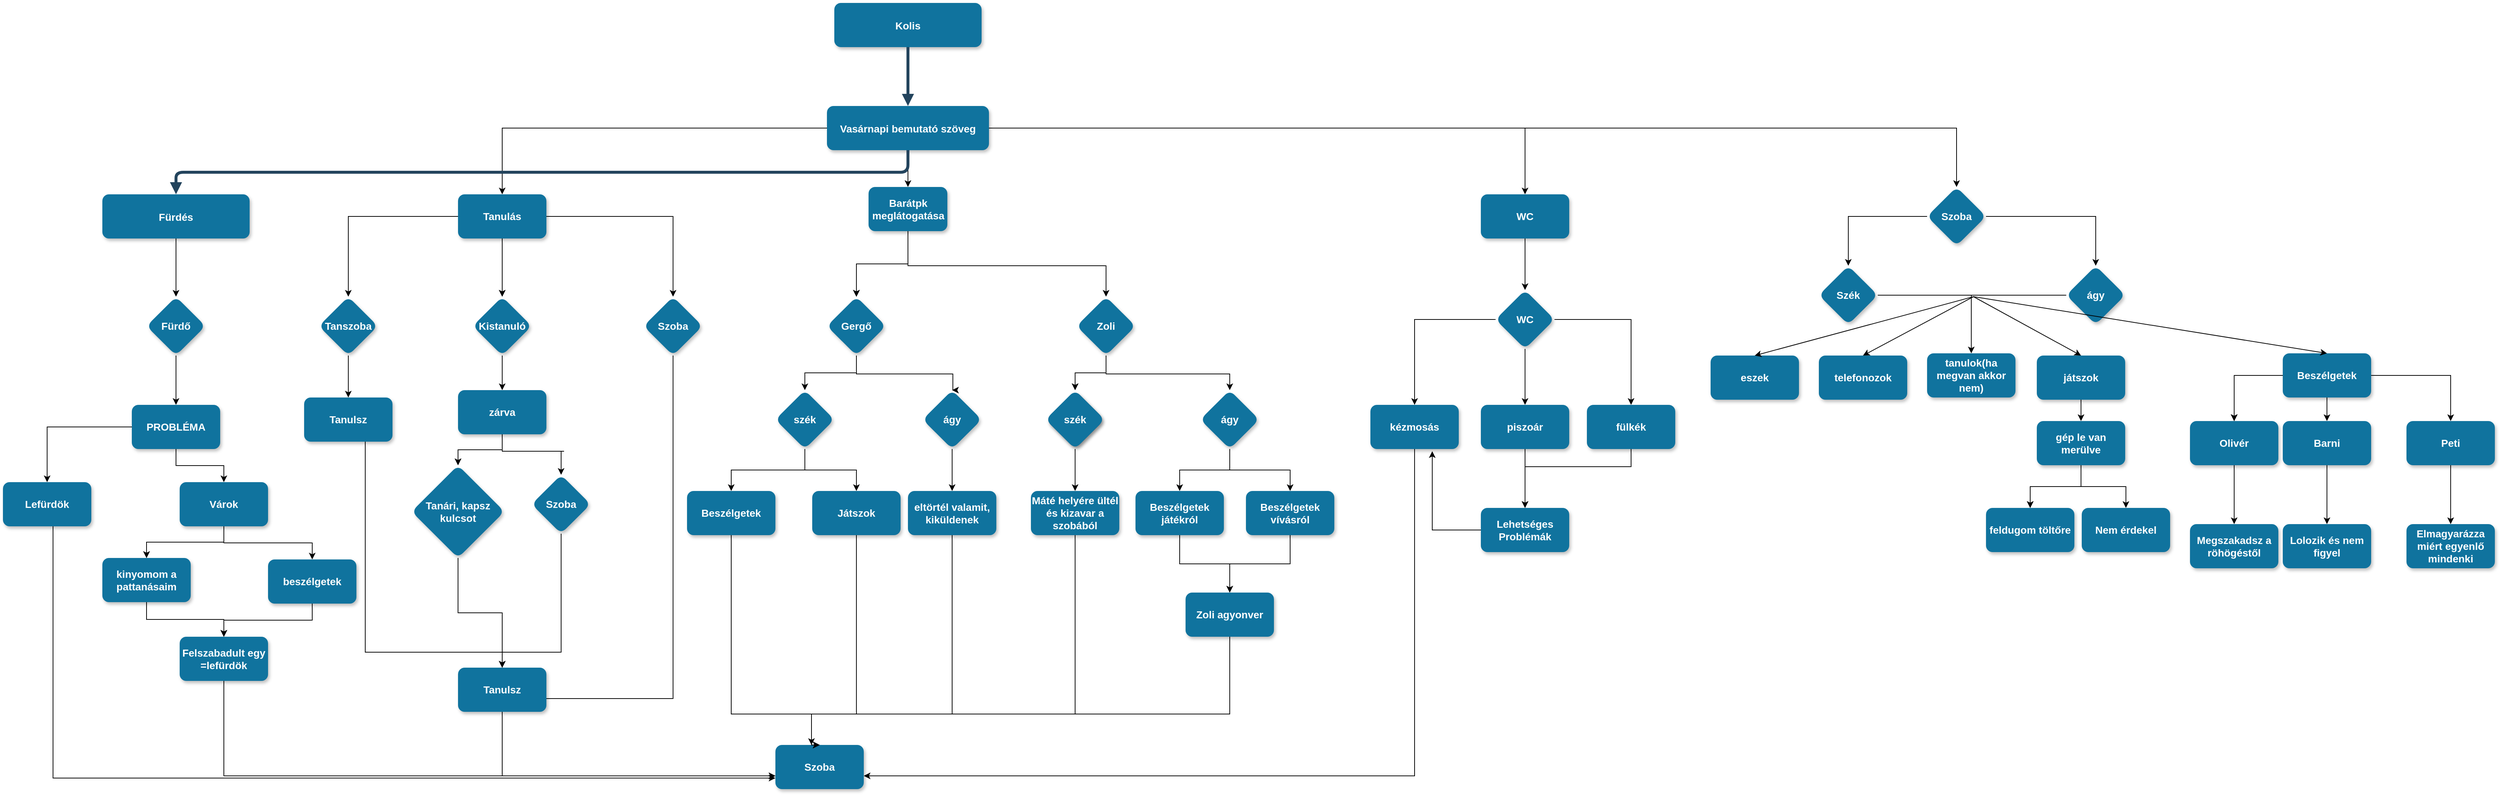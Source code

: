 <mxfile version="22.0.4" type="github">
  <diagram name="Page-1" id="97916047-d0de-89f5-080d-49f4d83e522f">
    <mxGraphModel dx="934" dy="788" grid="1" gridSize="21" guides="1" tooltips="1" connect="1" arrows="1" fold="1" page="1" pageScale="1.5" pageWidth="3300" pageHeight="2339" background="none" math="0" shadow="0">
      <root>
        <mxCell id="0" />
        <mxCell id="1" parent="0" />
        <mxCell id="2" value="Kolis" style="rounded=1;fillColor=#10739E;strokeColor=none;shadow=1;gradientColor=none;fontStyle=1;fontColor=#FFFFFF;fontSize=14;" parent="1" vertex="1">
          <mxGeometry x="2044" y="168" width="200" height="60" as="geometry" />
        </mxCell>
        <mxCell id="8U4HnvXi1fb4CnehVS-Q-60" value="" style="edgeStyle=orthogonalEdgeStyle;rounded=0;orthogonalLoop=1;jettySize=auto;html=1;" edge="1" parent="1" source="3" target="8U4HnvXi1fb4CnehVS-Q-59">
          <mxGeometry relative="1" as="geometry" />
        </mxCell>
        <mxCell id="8U4HnvXi1fb4CnehVS-Q-62" value="" style="edgeStyle=orthogonalEdgeStyle;rounded=0;orthogonalLoop=1;jettySize=auto;html=1;" edge="1" parent="1" source="3" target="8U4HnvXi1fb4CnehVS-Q-61">
          <mxGeometry relative="1" as="geometry" />
        </mxCell>
        <mxCell id="8U4HnvXi1fb4CnehVS-Q-64" value="" style="edgeStyle=orthogonalEdgeStyle;rounded=0;orthogonalLoop=1;jettySize=auto;html=1;" edge="1" parent="1" source="3" target="8U4HnvXi1fb4CnehVS-Q-63">
          <mxGeometry relative="1" as="geometry" />
        </mxCell>
        <mxCell id="8U4HnvXi1fb4CnehVS-Q-92" value="" style="edgeStyle=orthogonalEdgeStyle;rounded=0;orthogonalLoop=1;jettySize=auto;html=1;" edge="1" parent="1" source="3" target="8U4HnvXi1fb4CnehVS-Q-91">
          <mxGeometry relative="1" as="geometry" />
        </mxCell>
        <mxCell id="3" value="Vasárnapi bemutató szöveg" style="rounded=1;fillColor=#10739E;strokeColor=none;shadow=1;gradientColor=none;fontStyle=1;fontColor=#FFFFFF;fontSize=14;" parent="1" vertex="1">
          <mxGeometry x="2034" y="308" width="220" height="60" as="geometry" />
        </mxCell>
        <mxCell id="8U4HnvXi1fb4CnehVS-Q-67" value="" style="edgeStyle=orthogonalEdgeStyle;rounded=0;orthogonalLoop=1;jettySize=auto;html=1;" edge="1" parent="1" source="4" target="8U4HnvXi1fb4CnehVS-Q-66">
          <mxGeometry relative="1" as="geometry" />
        </mxCell>
        <mxCell id="4" value="Fürdés" style="rounded=1;fillColor=#10739E;strokeColor=none;shadow=1;gradientColor=none;fontStyle=1;fontColor=#FFFFFF;fontSize=14;" parent="1" vertex="1">
          <mxGeometry x="1050" y="428" width="200" height="60" as="geometry" />
        </mxCell>
        <mxCell id="29" value="" style="edgeStyle=elbowEdgeStyle;elbow=vertical;strokeWidth=4;endArrow=block;endFill=1;fontStyle=1;strokeColor=#23445D;" parent="1" source="2" target="3" edge="1">
          <mxGeometry x="22" y="165.5" width="100" height="100" as="geometry">
            <mxPoint x="1394" y="228" as="sourcePoint" />
            <mxPoint x="1494" y="128" as="targetPoint" />
          </mxGeometry>
        </mxCell>
        <mxCell id="31" value="" style="edgeStyle=elbowEdgeStyle;elbow=vertical;strokeWidth=4;endArrow=block;endFill=1;fontStyle=1;strokeColor=#23445D;" parent="1" source="3" target="4" edge="1">
          <mxGeometry x="22" y="165.5" width="100" height="100" as="geometry">
            <mxPoint x="1394" y="228" as="sourcePoint" />
            <mxPoint x="1494" y="128" as="targetPoint" />
          </mxGeometry>
        </mxCell>
        <mxCell id="8U4HnvXi1fb4CnehVS-Q-77" value="" style="edgeStyle=orthogonalEdgeStyle;rounded=0;orthogonalLoop=1;jettySize=auto;html=1;" edge="1" parent="1" source="8U4HnvXi1fb4CnehVS-Q-59" target="8U4HnvXi1fb4CnehVS-Q-76">
          <mxGeometry relative="1" as="geometry" />
        </mxCell>
        <mxCell id="8U4HnvXi1fb4CnehVS-Q-79" value="" style="edgeStyle=orthogonalEdgeStyle;rounded=0;orthogonalLoop=1;jettySize=auto;html=1;" edge="1" parent="1" source="8U4HnvXi1fb4CnehVS-Q-59" target="8U4HnvXi1fb4CnehVS-Q-78">
          <mxGeometry relative="1" as="geometry" />
        </mxCell>
        <mxCell id="8U4HnvXi1fb4CnehVS-Q-80" value="" style="edgeStyle=orthogonalEdgeStyle;rounded=0;orthogonalLoop=1;jettySize=auto;html=1;" edge="1" parent="1" source="8U4HnvXi1fb4CnehVS-Q-59" target="8U4HnvXi1fb4CnehVS-Q-78">
          <mxGeometry relative="1" as="geometry" />
        </mxCell>
        <mxCell id="8U4HnvXi1fb4CnehVS-Q-82" value="" style="edgeStyle=orthogonalEdgeStyle;rounded=0;orthogonalLoop=1;jettySize=auto;html=1;" edge="1" parent="1" source="8U4HnvXi1fb4CnehVS-Q-59" target="8U4HnvXi1fb4CnehVS-Q-81">
          <mxGeometry relative="1" as="geometry" />
        </mxCell>
        <mxCell id="8U4HnvXi1fb4CnehVS-Q-59" value="Tanulás" style="whiteSpace=wrap;html=1;fontSize=14;fillColor=#10739E;strokeColor=none;fontColor=#FFFFFF;rounded=1;shadow=1;gradientColor=none;fontStyle=1;" vertex="1" parent="1">
          <mxGeometry x="1533" y="428" width="120" height="60" as="geometry" />
        </mxCell>
        <mxCell id="8U4HnvXi1fb4CnehVS-Q-90" value="" style="edgeStyle=orthogonalEdgeStyle;rounded=0;orthogonalLoop=1;jettySize=auto;html=1;" edge="1" parent="1" source="8U4HnvXi1fb4CnehVS-Q-61" target="8U4HnvXi1fb4CnehVS-Q-89">
          <mxGeometry relative="1" as="geometry" />
        </mxCell>
        <mxCell id="8U4HnvXi1fb4CnehVS-Q-61" value="WC" style="rounded=1;whiteSpace=wrap;html=1;fontSize=14;fillColor=#10739E;strokeColor=none;fontColor=#FFFFFF;shadow=1;gradientColor=none;fontStyle=1;" vertex="1" parent="1">
          <mxGeometry x="2922" y="428" width="120" height="60" as="geometry" />
        </mxCell>
        <mxCell id="8U4HnvXi1fb4CnehVS-Q-84" value="" style="edgeStyle=orthogonalEdgeStyle;rounded=0;orthogonalLoop=1;jettySize=auto;html=1;" edge="1" parent="1" source="8U4HnvXi1fb4CnehVS-Q-63" target="8U4HnvXi1fb4CnehVS-Q-83">
          <mxGeometry relative="1" as="geometry" />
        </mxCell>
        <mxCell id="8U4HnvXi1fb4CnehVS-Q-85" value="" style="edgeStyle=orthogonalEdgeStyle;rounded=0;orthogonalLoop=1;jettySize=auto;html=1;" edge="1" parent="1" source="8U4HnvXi1fb4CnehVS-Q-63" target="8U4HnvXi1fb4CnehVS-Q-83">
          <mxGeometry relative="1" as="geometry" />
        </mxCell>
        <mxCell id="8U4HnvXi1fb4CnehVS-Q-86" value="" style="edgeStyle=orthogonalEdgeStyle;rounded=0;orthogonalLoop=1;jettySize=auto;html=1;" edge="1" parent="1" source="8U4HnvXi1fb4CnehVS-Q-63" target="8U4HnvXi1fb4CnehVS-Q-83">
          <mxGeometry relative="1" as="geometry" />
        </mxCell>
        <mxCell id="8U4HnvXi1fb4CnehVS-Q-88" value="" style="edgeStyle=orthogonalEdgeStyle;rounded=0;orthogonalLoop=1;jettySize=auto;html=1;" edge="1" parent="1" source="8U4HnvXi1fb4CnehVS-Q-63" target="8U4HnvXi1fb4CnehVS-Q-87">
          <mxGeometry relative="1" as="geometry">
            <Array as="points">
              <mxPoint x="2144" y="525" />
              <mxPoint x="2413" y="525" />
            </Array>
          </mxGeometry>
        </mxCell>
        <mxCell id="8U4HnvXi1fb4CnehVS-Q-63" value="Barátpk meglátogatása" style="whiteSpace=wrap;html=1;fontSize=14;fillColor=#10739E;strokeColor=none;fontColor=#FFFFFF;rounded=1;shadow=1;gradientColor=none;fontStyle=1;" vertex="1" parent="1">
          <mxGeometry x="2090.5" y="418" width="107" height="60" as="geometry" />
        </mxCell>
        <mxCell id="8U4HnvXi1fb4CnehVS-Q-94" value="" style="edgeStyle=orthogonalEdgeStyle;rounded=0;orthogonalLoop=1;jettySize=auto;html=1;" edge="1" parent="1" source="8U4HnvXi1fb4CnehVS-Q-66" target="8U4HnvXi1fb4CnehVS-Q-93">
          <mxGeometry relative="1" as="geometry" />
        </mxCell>
        <mxCell id="8U4HnvXi1fb4CnehVS-Q-66" value="Fürdő" style="rhombus;whiteSpace=wrap;html=1;fontSize=14;fillColor=#10739E;strokeColor=none;fontColor=#FFFFFF;rounded=1;shadow=1;gradientColor=none;fontStyle=1;" vertex="1" parent="1">
          <mxGeometry x="1110" y="567" width="80" height="80" as="geometry" />
        </mxCell>
        <mxCell id="8U4HnvXi1fb4CnehVS-Q-117" value="" style="edgeStyle=orthogonalEdgeStyle;rounded=0;orthogonalLoop=1;jettySize=auto;html=1;" edge="1" parent="1" source="8U4HnvXi1fb4CnehVS-Q-76" target="8U4HnvXi1fb4CnehVS-Q-116">
          <mxGeometry relative="1" as="geometry" />
        </mxCell>
        <mxCell id="8U4HnvXi1fb4CnehVS-Q-76" value="Tanszoba" style="rhombus;whiteSpace=wrap;html=1;fontSize=14;fillColor=#10739E;strokeColor=none;fontColor=#FFFFFF;rounded=1;shadow=1;gradientColor=none;fontStyle=1;" vertex="1" parent="1">
          <mxGeometry x="1344" y="567" width="80" height="80" as="geometry" />
        </mxCell>
        <mxCell id="8U4HnvXi1fb4CnehVS-Q-119" value="" style="edgeStyle=orthogonalEdgeStyle;rounded=0;orthogonalLoop=1;jettySize=auto;html=1;" edge="1" parent="1" source="8U4HnvXi1fb4CnehVS-Q-78" target="8U4HnvXi1fb4CnehVS-Q-118">
          <mxGeometry relative="1" as="geometry" />
        </mxCell>
        <mxCell id="8U4HnvXi1fb4CnehVS-Q-78" value="Kistanuló" style="rhombus;whiteSpace=wrap;html=1;fontSize=14;fillColor=#10739E;strokeColor=none;fontColor=#FFFFFF;rounded=1;shadow=1;gradientColor=none;fontStyle=1;" vertex="1" parent="1">
          <mxGeometry x="1553" y="567" width="80" height="80" as="geometry" />
        </mxCell>
        <mxCell id="8U4HnvXi1fb4CnehVS-Q-150" style="edgeStyle=orthogonalEdgeStyle;rounded=0;orthogonalLoop=1;jettySize=auto;html=1;entryX=0.5;entryY=0;entryDx=0;entryDy=0;" edge="1" parent="1" source="8U4HnvXi1fb4CnehVS-Q-81" target="8U4HnvXi1fb4CnehVS-Q-131">
          <mxGeometry relative="1" as="geometry">
            <Array as="points">
              <mxPoint x="1825" y="1113" />
              <mxPoint x="1593" y="1113" />
            </Array>
          </mxGeometry>
        </mxCell>
        <mxCell id="8U4HnvXi1fb4CnehVS-Q-81" value="Szoba" style="rhombus;whiteSpace=wrap;html=1;fontSize=14;fillColor=#10739E;strokeColor=none;fontColor=#FFFFFF;rounded=1;shadow=1;gradientColor=none;fontStyle=1;" vertex="1" parent="1">
          <mxGeometry x="1785" y="567" width="80" height="80" as="geometry" />
        </mxCell>
        <mxCell id="8U4HnvXi1fb4CnehVS-Q-138" value="" style="edgeStyle=orthogonalEdgeStyle;rounded=0;orthogonalLoop=1;jettySize=auto;html=1;" edge="1" parent="1" source="8U4HnvXi1fb4CnehVS-Q-83" target="8U4HnvXi1fb4CnehVS-Q-137">
          <mxGeometry relative="1" as="geometry" />
        </mxCell>
        <mxCell id="8U4HnvXi1fb4CnehVS-Q-140" value="" style="edgeStyle=orthogonalEdgeStyle;rounded=0;orthogonalLoop=1;jettySize=auto;html=1;entryX=0.5;entryY=0;entryDx=0;entryDy=0;" edge="1" parent="1" source="8U4HnvXi1fb4CnehVS-Q-83" target="8U4HnvXi1fb4CnehVS-Q-139">
          <mxGeometry relative="1" as="geometry">
            <Array as="points">
              <mxPoint x="2074" y="672" />
              <mxPoint x="2205" y="672" />
              <mxPoint x="2205" y="694" />
            </Array>
          </mxGeometry>
        </mxCell>
        <mxCell id="8U4HnvXi1fb4CnehVS-Q-83" value="Gergő" style="rhombus;whiteSpace=wrap;html=1;fontSize=14;fillColor=#10739E;strokeColor=none;fontColor=#FFFFFF;rounded=1;shadow=1;gradientColor=none;fontStyle=1;" vertex="1" parent="1">
          <mxGeometry x="2034" y="567" width="80" height="80" as="geometry" />
        </mxCell>
        <mxCell id="8U4HnvXi1fb4CnehVS-Q-156" value="" style="edgeStyle=orthogonalEdgeStyle;rounded=0;orthogonalLoop=1;jettySize=auto;html=1;" edge="1" parent="1" source="8U4HnvXi1fb4CnehVS-Q-87" target="8U4HnvXi1fb4CnehVS-Q-155">
          <mxGeometry relative="1" as="geometry" />
        </mxCell>
        <mxCell id="8U4HnvXi1fb4CnehVS-Q-160" value="" style="edgeStyle=orthogonalEdgeStyle;rounded=0;orthogonalLoop=1;jettySize=auto;html=1;" edge="1" parent="1" source="8U4HnvXi1fb4CnehVS-Q-87" target="8U4HnvXi1fb4CnehVS-Q-155">
          <mxGeometry relative="1" as="geometry" />
        </mxCell>
        <mxCell id="8U4HnvXi1fb4CnehVS-Q-167" style="edgeStyle=orthogonalEdgeStyle;rounded=0;orthogonalLoop=1;jettySize=auto;html=1;" edge="1" parent="1" source="8U4HnvXi1fb4CnehVS-Q-87" target="8U4HnvXi1fb4CnehVS-Q-162">
          <mxGeometry relative="1" as="geometry">
            <Array as="points">
              <mxPoint x="2413" y="672" />
              <mxPoint x="2581" y="672" />
            </Array>
          </mxGeometry>
        </mxCell>
        <mxCell id="8U4HnvXi1fb4CnehVS-Q-87" value="Zoli" style="rhombus;whiteSpace=wrap;html=1;fontSize=14;fillColor=#10739E;strokeColor=none;fontColor=#FFFFFF;rounded=1;shadow=1;gradientColor=none;fontStyle=1;" vertex="1" parent="1">
          <mxGeometry x="2373" y="567" width="80" height="80" as="geometry" />
        </mxCell>
        <mxCell id="8U4HnvXi1fb4CnehVS-Q-175" value="" style="edgeStyle=orthogonalEdgeStyle;rounded=0;orthogonalLoop=1;jettySize=auto;html=1;" edge="1" parent="1" source="8U4HnvXi1fb4CnehVS-Q-89" target="8U4HnvXi1fb4CnehVS-Q-174">
          <mxGeometry relative="1" as="geometry" />
        </mxCell>
        <mxCell id="8U4HnvXi1fb4CnehVS-Q-177" value="" style="edgeStyle=orthogonalEdgeStyle;rounded=0;orthogonalLoop=1;jettySize=auto;html=1;" edge="1" parent="1" source="8U4HnvXi1fb4CnehVS-Q-89" target="8U4HnvXi1fb4CnehVS-Q-176">
          <mxGeometry relative="1" as="geometry" />
        </mxCell>
        <mxCell id="8U4HnvXi1fb4CnehVS-Q-185" value="" style="edgeStyle=orthogonalEdgeStyle;rounded=0;orthogonalLoop=1;jettySize=auto;html=1;" edge="1" parent="1" source="8U4HnvXi1fb4CnehVS-Q-89" target="8U4HnvXi1fb4CnehVS-Q-184">
          <mxGeometry relative="1" as="geometry" />
        </mxCell>
        <mxCell id="8U4HnvXi1fb4CnehVS-Q-89" value="WC" style="rhombus;whiteSpace=wrap;html=1;fontSize=14;fillColor=#10739E;strokeColor=none;fontColor=#FFFFFF;rounded=1;shadow=1;gradientColor=none;fontStyle=1;" vertex="1" parent="1">
          <mxGeometry x="2942" y="558" width="80" height="80" as="geometry" />
        </mxCell>
        <mxCell id="8U4HnvXi1fb4CnehVS-Q-194" value="" style="edgeStyle=orthogonalEdgeStyle;rounded=0;orthogonalLoop=1;jettySize=auto;html=1;" edge="1" parent="1" source="8U4HnvXi1fb4CnehVS-Q-91" target="8U4HnvXi1fb4CnehVS-Q-193">
          <mxGeometry relative="1" as="geometry" />
        </mxCell>
        <mxCell id="8U4HnvXi1fb4CnehVS-Q-196" value="" style="edgeStyle=orthogonalEdgeStyle;rounded=0;orthogonalLoop=1;jettySize=auto;html=1;" edge="1" parent="1" source="8U4HnvXi1fb4CnehVS-Q-91" target="8U4HnvXi1fb4CnehVS-Q-195">
          <mxGeometry relative="1" as="geometry" />
        </mxCell>
        <mxCell id="8U4HnvXi1fb4CnehVS-Q-91" value="Szoba" style="rhombus;whiteSpace=wrap;html=1;fontSize=14;fillColor=#10739E;strokeColor=none;fontColor=#FFFFFF;rounded=1;shadow=1;gradientColor=none;fontStyle=1;" vertex="1" parent="1">
          <mxGeometry x="3528" y="418" width="80" height="80" as="geometry" />
        </mxCell>
        <mxCell id="8U4HnvXi1fb4CnehVS-Q-96" value="" style="edgeStyle=orthogonalEdgeStyle;rounded=0;orthogonalLoop=1;jettySize=auto;html=1;" edge="1" parent="1" source="8U4HnvXi1fb4CnehVS-Q-93" target="8U4HnvXi1fb4CnehVS-Q-95">
          <mxGeometry relative="1" as="geometry" />
        </mxCell>
        <mxCell id="8U4HnvXi1fb4CnehVS-Q-98" value="" style="edgeStyle=orthogonalEdgeStyle;rounded=0;orthogonalLoop=1;jettySize=auto;html=1;" edge="1" parent="1" source="8U4HnvXi1fb4CnehVS-Q-93" target="8U4HnvXi1fb4CnehVS-Q-97">
          <mxGeometry relative="1" as="geometry" />
        </mxCell>
        <mxCell id="8U4HnvXi1fb4CnehVS-Q-93" value="PROBLÉMA" style="whiteSpace=wrap;html=1;fontSize=14;fillColor=#10739E;strokeColor=none;fontColor=#FFFFFF;rounded=1;shadow=1;gradientColor=none;fontStyle=1;" vertex="1" parent="1">
          <mxGeometry x="1090" y="714" width="120" height="60" as="geometry" />
        </mxCell>
        <mxCell id="8U4HnvXi1fb4CnehVS-Q-115" style="edgeStyle=orthogonalEdgeStyle;rounded=0;orthogonalLoop=1;jettySize=auto;html=1;entryX=0;entryY=0.75;entryDx=0;entryDy=0;" edge="1" parent="1" target="8U4HnvXi1fb4CnehVS-Q-113">
          <mxGeometry relative="1" as="geometry">
            <mxPoint x="983" y="879.0" as="sourcePoint" />
            <mxPoint x="1865.0" y="1416" as="targetPoint" />
            <Array as="points">
              <mxPoint x="983" y="1221" />
            </Array>
          </mxGeometry>
        </mxCell>
        <mxCell id="8U4HnvXi1fb4CnehVS-Q-95" value="Lefürdök" style="whiteSpace=wrap;html=1;fontSize=14;fillColor=#10739E;strokeColor=none;fontColor=#FFFFFF;rounded=1;shadow=1;gradientColor=none;fontStyle=1;" vertex="1" parent="1">
          <mxGeometry x="915" y="819" width="120" height="60" as="geometry" />
        </mxCell>
        <mxCell id="8U4HnvXi1fb4CnehVS-Q-102" value="" style="edgeStyle=orthogonalEdgeStyle;rounded=0;orthogonalLoop=1;jettySize=auto;html=1;" edge="1" parent="1" source="8U4HnvXi1fb4CnehVS-Q-97" target="8U4HnvXi1fb4CnehVS-Q-101">
          <mxGeometry relative="1" as="geometry" />
        </mxCell>
        <mxCell id="8U4HnvXi1fb4CnehVS-Q-103" value="" style="edgeStyle=orthogonalEdgeStyle;rounded=0;orthogonalLoop=1;jettySize=auto;html=1;" edge="1" parent="1" source="8U4HnvXi1fb4CnehVS-Q-97" target="8U4HnvXi1fb4CnehVS-Q-101">
          <mxGeometry relative="1" as="geometry" />
        </mxCell>
        <mxCell id="8U4HnvXi1fb4CnehVS-Q-106" style="edgeStyle=orthogonalEdgeStyle;rounded=0;orthogonalLoop=1;jettySize=auto;html=1;entryX=0.5;entryY=0;entryDx=0;entryDy=0;" edge="1" parent="1" source="8U4HnvXi1fb4CnehVS-Q-97" target="8U4HnvXi1fb4CnehVS-Q-105">
          <mxGeometry relative="1" as="geometry" />
        </mxCell>
        <mxCell id="8U4HnvXi1fb4CnehVS-Q-97" value="Várok" style="whiteSpace=wrap;html=1;fontSize=14;fillColor=#10739E;strokeColor=none;fontColor=#FFFFFF;rounded=1;shadow=1;gradientColor=none;fontStyle=1;" vertex="1" parent="1">
          <mxGeometry x="1155" y="819" width="120" height="60" as="geometry" />
        </mxCell>
        <mxCell id="8U4HnvXi1fb4CnehVS-Q-108" value="" style="edgeStyle=orthogonalEdgeStyle;rounded=0;orthogonalLoop=1;jettySize=auto;html=1;" edge="1" parent="1" source="8U4HnvXi1fb4CnehVS-Q-105" target="8U4HnvXi1fb4CnehVS-Q-107">
          <mxGeometry relative="1" as="geometry" />
        </mxCell>
        <mxCell id="8U4HnvXi1fb4CnehVS-Q-112" style="edgeStyle=orthogonalEdgeStyle;rounded=0;orthogonalLoop=1;jettySize=auto;html=1;" edge="1" parent="1" source="8U4HnvXi1fb4CnehVS-Q-101" target="8U4HnvXi1fb4CnehVS-Q-107">
          <mxGeometry relative="1" as="geometry" />
        </mxCell>
        <mxCell id="8U4HnvXi1fb4CnehVS-Q-101" value="kinyomom a pattanásaim" style="whiteSpace=wrap;html=1;fontSize=14;fillColor=#10739E;strokeColor=none;fontColor=#FFFFFF;rounded=1;shadow=1;gradientColor=none;fontStyle=1;" vertex="1" parent="1">
          <mxGeometry x="1050" y="922" width="120" height="60" as="geometry" />
        </mxCell>
        <mxCell id="8U4HnvXi1fb4CnehVS-Q-109" style="edgeStyle=orthogonalEdgeStyle;rounded=0;orthogonalLoop=1;jettySize=auto;html=1;entryX=0.5;entryY=0;entryDx=0;entryDy=0;" edge="1" parent="1" source="8U4HnvXi1fb4CnehVS-Q-105" target="8U4HnvXi1fb4CnehVS-Q-107">
          <mxGeometry relative="1" as="geometry" />
        </mxCell>
        <mxCell id="8U4HnvXi1fb4CnehVS-Q-114" value="" style="edgeStyle=orthogonalEdgeStyle;rounded=0;orthogonalLoop=1;jettySize=auto;html=1;" edge="1" parent="1" source="8U4HnvXi1fb4CnehVS-Q-107" target="8U4HnvXi1fb4CnehVS-Q-113">
          <mxGeometry relative="1" as="geometry">
            <Array as="points">
              <mxPoint x="1215" y="1218" />
            </Array>
          </mxGeometry>
        </mxCell>
        <mxCell id="8U4HnvXi1fb4CnehVS-Q-107" value="Felszabadult egy =lefürdök" style="whiteSpace=wrap;html=1;fontSize=14;fillColor=#10739E;strokeColor=none;fontColor=#FFFFFF;rounded=1;shadow=1;gradientColor=none;fontStyle=1;" vertex="1" parent="1">
          <mxGeometry x="1155" y="1029" width="120" height="60" as="geometry" />
        </mxCell>
        <mxCell id="8U4HnvXi1fb4CnehVS-Q-105" value="beszélgetek" style="whiteSpace=wrap;html=1;fontSize=14;fillColor=#10739E;strokeColor=none;fontColor=#FFFFFF;rounded=1;shadow=1;gradientColor=none;fontStyle=1;" vertex="1" parent="1">
          <mxGeometry x="1275" y="924" width="120" height="60" as="geometry" />
        </mxCell>
        <mxCell id="8U4HnvXi1fb4CnehVS-Q-113" value="Szoba" style="whiteSpace=wrap;html=1;fontSize=14;fillColor=#10739E;strokeColor=none;fontColor=#FFFFFF;rounded=1;shadow=1;gradientColor=none;fontStyle=1;" vertex="1" parent="1">
          <mxGeometry x="1964" y="1176" width="120" height="60" as="geometry" />
        </mxCell>
        <mxCell id="8U4HnvXi1fb4CnehVS-Q-153" style="edgeStyle=orthogonalEdgeStyle;rounded=0;orthogonalLoop=1;jettySize=auto;html=1;entryX=0.5;entryY=0;entryDx=0;entryDy=0;" edge="1" parent="1" source="8U4HnvXi1fb4CnehVS-Q-116" target="8U4HnvXi1fb4CnehVS-Q-131">
          <mxGeometry relative="1" as="geometry">
            <Array as="points">
              <mxPoint x="1407" y="1050" />
              <mxPoint x="1593" y="1050" />
            </Array>
          </mxGeometry>
        </mxCell>
        <mxCell id="8U4HnvXi1fb4CnehVS-Q-116" value="Tanulsz" style="whiteSpace=wrap;html=1;fontSize=14;fillColor=#10739E;strokeColor=none;fontColor=#FFFFFF;rounded=1;shadow=1;gradientColor=none;fontStyle=1;" vertex="1" parent="1">
          <mxGeometry x="1324" y="704" width="120" height="60" as="geometry" />
        </mxCell>
        <mxCell id="8U4HnvXi1fb4CnehVS-Q-127" value="" style="edgeStyle=orthogonalEdgeStyle;rounded=0;orthogonalLoop=1;jettySize=auto;html=1;" edge="1" parent="1" source="8U4HnvXi1fb4CnehVS-Q-118" target="8U4HnvXi1fb4CnehVS-Q-126">
          <mxGeometry relative="1" as="geometry" />
        </mxCell>
        <mxCell id="8U4HnvXi1fb4CnehVS-Q-128" value="" style="edgeStyle=orthogonalEdgeStyle;rounded=0;orthogonalLoop=1;jettySize=auto;html=1;" edge="1" parent="1" source="8U4HnvXi1fb4CnehVS-Q-118" target="8U4HnvXi1fb4CnehVS-Q-126">
          <mxGeometry relative="1" as="geometry" />
        </mxCell>
        <mxCell id="8U4HnvXi1fb4CnehVS-Q-130" style="edgeStyle=orthogonalEdgeStyle;rounded=0;orthogonalLoop=1;jettySize=auto;html=1;" edge="1" parent="1" source="8U4HnvXi1fb4CnehVS-Q-118" target="8U4HnvXi1fb4CnehVS-Q-129">
          <mxGeometry relative="1" as="geometry">
            <Array as="points">
              <mxPoint x="1677" y="777" />
              <mxPoint x="1745" y="777" />
            </Array>
          </mxGeometry>
        </mxCell>
        <mxCell id="8U4HnvXi1fb4CnehVS-Q-118" value="zárva" style="whiteSpace=wrap;html=1;fontSize=14;fillColor=#10739E;strokeColor=none;fontColor=#FFFFFF;rounded=1;shadow=1;gradientColor=none;fontStyle=1;" vertex="1" parent="1">
          <mxGeometry x="1533" y="694" width="120" height="60" as="geometry" />
        </mxCell>
        <mxCell id="8U4HnvXi1fb4CnehVS-Q-151" style="edgeStyle=orthogonalEdgeStyle;rounded=0;orthogonalLoop=1;jettySize=auto;html=1;entryX=0.5;entryY=0;entryDx=0;entryDy=0;" edge="1" parent="1" source="8U4HnvXi1fb4CnehVS-Q-126" target="8U4HnvXi1fb4CnehVS-Q-131">
          <mxGeometry relative="1" as="geometry" />
        </mxCell>
        <mxCell id="8U4HnvXi1fb4CnehVS-Q-126" value="Tanári, kapsz kulcsot" style="rhombus;whiteSpace=wrap;html=1;fontSize=14;fillColor=#10739E;strokeColor=none;fontColor=#FFFFFF;rounded=1;shadow=1;gradientColor=none;fontStyle=1;" vertex="1" parent="1">
          <mxGeometry x="1470" y="796" width="126" height="126" as="geometry" />
        </mxCell>
        <mxCell id="8U4HnvXi1fb4CnehVS-Q-152" style="edgeStyle=orthogonalEdgeStyle;rounded=0;orthogonalLoop=1;jettySize=auto;html=1;entryX=0.5;entryY=0;entryDx=0;entryDy=0;" edge="1" parent="1" source="8U4HnvXi1fb4CnehVS-Q-129" target="8U4HnvXi1fb4CnehVS-Q-131">
          <mxGeometry relative="1" as="geometry">
            <Array as="points">
              <mxPoint x="1673" y="1050" />
              <mxPoint x="1593" y="1050" />
            </Array>
          </mxGeometry>
        </mxCell>
        <mxCell id="8U4HnvXi1fb4CnehVS-Q-129" value="Szoba" style="rhombus;whiteSpace=wrap;html=1;fontSize=14;fillColor=#10739E;strokeColor=none;fontColor=#FFFFFF;rounded=1;shadow=1;gradientColor=none;fontStyle=1;" vertex="1" parent="1">
          <mxGeometry x="1633" y="809" width="80" height="80" as="geometry" />
        </mxCell>
        <mxCell id="8U4HnvXi1fb4CnehVS-Q-154" style="edgeStyle=orthogonalEdgeStyle;rounded=0;orthogonalLoop=1;jettySize=auto;html=1;" edge="1" parent="1" source="8U4HnvXi1fb4CnehVS-Q-131" target="8U4HnvXi1fb4CnehVS-Q-113">
          <mxGeometry relative="1" as="geometry">
            <Array as="points">
              <mxPoint x="1593" y="1218" />
            </Array>
          </mxGeometry>
        </mxCell>
        <mxCell id="8U4HnvXi1fb4CnehVS-Q-131" value="Tanulsz" style="whiteSpace=wrap;html=1;fontSize=14;fillColor=#10739E;strokeColor=none;fontColor=#FFFFFF;rounded=1;shadow=1;gradientColor=none;fontStyle=1;" vertex="1" parent="1">
          <mxGeometry x="1533" y="1071" width="120" height="60" as="geometry" />
        </mxCell>
        <mxCell id="8U4HnvXi1fb4CnehVS-Q-142" value="" style="edgeStyle=orthogonalEdgeStyle;rounded=0;orthogonalLoop=1;jettySize=auto;html=1;" edge="1" parent="1" source="8U4HnvXi1fb4CnehVS-Q-137" target="8U4HnvXi1fb4CnehVS-Q-141">
          <mxGeometry relative="1" as="geometry" />
        </mxCell>
        <mxCell id="8U4HnvXi1fb4CnehVS-Q-144" style="edgeStyle=orthogonalEdgeStyle;rounded=0;orthogonalLoop=1;jettySize=auto;html=1;entryX=0.5;entryY=0;entryDx=0;entryDy=0;" edge="1" parent="1" source="8U4HnvXi1fb4CnehVS-Q-137" target="8U4HnvXi1fb4CnehVS-Q-143">
          <mxGeometry relative="1" as="geometry" />
        </mxCell>
        <mxCell id="8U4HnvXi1fb4CnehVS-Q-137" value="szék" style="rhombus;whiteSpace=wrap;html=1;fontSize=14;fillColor=#10739E;strokeColor=none;fontColor=#FFFFFF;rounded=1;shadow=1;gradientColor=none;fontStyle=1;" vertex="1" parent="1">
          <mxGeometry x="1964" y="694" width="80" height="80" as="geometry" />
        </mxCell>
        <mxCell id="8U4HnvXi1fb4CnehVS-Q-146" value="" style="edgeStyle=orthogonalEdgeStyle;rounded=0;orthogonalLoop=1;jettySize=auto;html=1;" edge="1" parent="1" source="8U4HnvXi1fb4CnehVS-Q-139" target="8U4HnvXi1fb4CnehVS-Q-145">
          <mxGeometry relative="1" as="geometry" />
        </mxCell>
        <mxCell id="8U4HnvXi1fb4CnehVS-Q-139" value="ágy" style="rhombus;whiteSpace=wrap;html=1;fontSize=14;fillColor=#10739E;strokeColor=none;fontColor=#FFFFFF;rounded=1;shadow=1;gradientColor=none;fontStyle=1;" vertex="1" parent="1">
          <mxGeometry x="2164" y="694" width="80" height="80" as="geometry" />
        </mxCell>
        <mxCell id="8U4HnvXi1fb4CnehVS-Q-149" style="edgeStyle=orthogonalEdgeStyle;rounded=0;orthogonalLoop=1;jettySize=auto;html=1;entryX=0.5;entryY=0;entryDx=0;entryDy=0;" edge="1" parent="1" source="8U4HnvXi1fb4CnehVS-Q-141" target="8U4HnvXi1fb4CnehVS-Q-113">
          <mxGeometry relative="1" as="geometry">
            <Array as="points">
              <mxPoint x="1904" y="1134" />
              <mxPoint x="2013" y="1134" />
            </Array>
          </mxGeometry>
        </mxCell>
        <mxCell id="8U4HnvXi1fb4CnehVS-Q-141" value="Beszélgetek" style="whiteSpace=wrap;html=1;fontSize=14;fillColor=#10739E;strokeColor=none;fontColor=#FFFFFF;rounded=1;shadow=1;gradientColor=none;fontStyle=1;" vertex="1" parent="1">
          <mxGeometry x="1844" y="831" width="120" height="60" as="geometry" />
        </mxCell>
        <mxCell id="8U4HnvXi1fb4CnehVS-Q-148" style="edgeStyle=orthogonalEdgeStyle;rounded=0;orthogonalLoop=1;jettySize=auto;html=1;entryX=0.5;entryY=0;entryDx=0;entryDy=0;" edge="1" parent="1" source="8U4HnvXi1fb4CnehVS-Q-143" target="8U4HnvXi1fb4CnehVS-Q-113">
          <mxGeometry relative="1" as="geometry">
            <Array as="points">
              <mxPoint x="2074" y="1134" />
              <mxPoint x="2013" y="1134" />
            </Array>
          </mxGeometry>
        </mxCell>
        <mxCell id="8U4HnvXi1fb4CnehVS-Q-143" value="Játszok" style="whiteSpace=wrap;html=1;fontSize=14;fillColor=#10739E;strokeColor=none;fontColor=#FFFFFF;rounded=1;shadow=1;gradientColor=none;fontStyle=1;" vertex="1" parent="1">
          <mxGeometry x="2014" y="831" width="120" height="60" as="geometry" />
        </mxCell>
        <mxCell id="8U4HnvXi1fb4CnehVS-Q-147" style="edgeStyle=orthogonalEdgeStyle;rounded=0;orthogonalLoop=1;jettySize=auto;html=1;" edge="1" parent="1" source="8U4HnvXi1fb4CnehVS-Q-145" target="8U4HnvXi1fb4CnehVS-Q-113">
          <mxGeometry relative="1" as="geometry">
            <Array as="points">
              <mxPoint x="2204" y="1134" />
              <mxPoint x="2013" y="1134" />
            </Array>
          </mxGeometry>
        </mxCell>
        <mxCell id="8U4HnvXi1fb4CnehVS-Q-145" value="eltörtél valamit, kiküldenek" style="whiteSpace=wrap;html=1;fontSize=14;fillColor=#10739E;strokeColor=none;fontColor=#FFFFFF;rounded=1;shadow=1;gradientColor=none;fontStyle=1;" vertex="1" parent="1">
          <mxGeometry x="2144" y="831" width="120" height="60" as="geometry" />
        </mxCell>
        <mxCell id="8U4HnvXi1fb4CnehVS-Q-158" value="" style="edgeStyle=orthogonalEdgeStyle;rounded=0;orthogonalLoop=1;jettySize=auto;html=1;" edge="1" parent="1" source="8U4HnvXi1fb4CnehVS-Q-155" target="8U4HnvXi1fb4CnehVS-Q-157">
          <mxGeometry relative="1" as="geometry" />
        </mxCell>
        <mxCell id="8U4HnvXi1fb4CnehVS-Q-155" value="szék" style="rhombus;whiteSpace=wrap;html=1;fontSize=14;fillColor=#10739E;strokeColor=none;fontColor=#FFFFFF;rounded=1;shadow=1;gradientColor=none;fontStyle=1;" vertex="1" parent="1">
          <mxGeometry x="2331" y="694" width="80" height="80" as="geometry" />
        </mxCell>
        <mxCell id="8U4HnvXi1fb4CnehVS-Q-159" style="edgeStyle=orthogonalEdgeStyle;rounded=0;orthogonalLoop=1;jettySize=auto;html=1;entryX=0.5;entryY=0;entryDx=0;entryDy=0;" edge="1" parent="1" source="8U4HnvXi1fb4CnehVS-Q-157" target="8U4HnvXi1fb4CnehVS-Q-113">
          <mxGeometry relative="1" as="geometry">
            <Array as="points">
              <mxPoint x="2371" y="1134" />
              <mxPoint x="2013" y="1134" />
            </Array>
          </mxGeometry>
        </mxCell>
        <mxCell id="8U4HnvXi1fb4CnehVS-Q-157" value="Máté helyére ültél és kizavar a szobából" style="whiteSpace=wrap;html=1;fontSize=14;fillColor=#10739E;strokeColor=none;fontColor=#FFFFFF;rounded=1;shadow=1;gradientColor=none;fontStyle=1;" vertex="1" parent="1">
          <mxGeometry x="2311" y="831" width="120" height="60" as="geometry" />
        </mxCell>
        <mxCell id="8U4HnvXi1fb4CnehVS-Q-161" value="szék" style="rhombus;whiteSpace=wrap;html=1;fontSize=14;fillColor=#10739E;strokeColor=none;fontColor=#FFFFFF;rounded=1;shadow=1;gradientColor=none;fontStyle=1;" vertex="1" parent="1">
          <mxGeometry x="2331" y="694" width="80" height="80" as="geometry" />
        </mxCell>
        <mxCell id="8U4HnvXi1fb4CnehVS-Q-166" value="" style="edgeStyle=orthogonalEdgeStyle;rounded=0;orthogonalLoop=1;jettySize=auto;html=1;" edge="1" parent="1" source="8U4HnvXi1fb4CnehVS-Q-162" target="8U4HnvXi1fb4CnehVS-Q-165">
          <mxGeometry relative="1" as="geometry" />
        </mxCell>
        <mxCell id="8U4HnvXi1fb4CnehVS-Q-169" value="" style="edgeStyle=orthogonalEdgeStyle;rounded=0;orthogonalLoop=1;jettySize=auto;html=1;exitX=0.5;exitY=1;exitDx=0;exitDy=0;" edge="1" parent="1" source="8U4HnvXi1fb4CnehVS-Q-162" target="8U4HnvXi1fb4CnehVS-Q-168">
          <mxGeometry relative="1" as="geometry">
            <mxPoint x="2611.0" y="735.0" as="sourcePoint" />
          </mxGeometry>
        </mxCell>
        <mxCell id="8U4HnvXi1fb4CnehVS-Q-162" value="ágy" style="rhombus;whiteSpace=wrap;html=1;fontSize=14;fillColor=#10739E;strokeColor=none;fontColor=#FFFFFF;rounded=1;shadow=1;gradientColor=none;fontStyle=1;" vertex="1" parent="1">
          <mxGeometry x="2541" y="694" width="80" height="80" as="geometry" />
        </mxCell>
        <mxCell id="8U4HnvXi1fb4CnehVS-Q-172" style="edgeStyle=orthogonalEdgeStyle;rounded=0;orthogonalLoop=1;jettySize=auto;html=1;entryX=0.5;entryY=0;entryDx=0;entryDy=0;" edge="1" parent="1" source="8U4HnvXi1fb4CnehVS-Q-165" target="8U4HnvXi1fb4CnehVS-Q-170">
          <mxGeometry relative="1" as="geometry" />
        </mxCell>
        <mxCell id="8U4HnvXi1fb4CnehVS-Q-165" value="Beszélgetek játékról" style="whiteSpace=wrap;html=1;fontSize=14;fillColor=#10739E;strokeColor=none;fontColor=#FFFFFF;rounded=1;shadow=1;gradientColor=none;fontStyle=1;" vertex="1" parent="1">
          <mxGeometry x="2453" y="831" width="120" height="60" as="geometry" />
        </mxCell>
        <mxCell id="8U4HnvXi1fb4CnehVS-Q-171" value="" style="edgeStyle=orthogonalEdgeStyle;rounded=0;orthogonalLoop=1;jettySize=auto;html=1;" edge="1" parent="1" source="8U4HnvXi1fb4CnehVS-Q-168" target="8U4HnvXi1fb4CnehVS-Q-170">
          <mxGeometry relative="1" as="geometry" />
        </mxCell>
        <mxCell id="8U4HnvXi1fb4CnehVS-Q-168" value="Beszélgetek vívásról" style="whiteSpace=wrap;html=1;fontSize=14;fillColor=#10739E;strokeColor=none;fontColor=#FFFFFF;rounded=1;shadow=1;gradientColor=none;fontStyle=1;" vertex="1" parent="1">
          <mxGeometry x="2603" y="831" width="120" height="60" as="geometry" />
        </mxCell>
        <mxCell id="8U4HnvXi1fb4CnehVS-Q-173" style="edgeStyle=orthogonalEdgeStyle;rounded=0;orthogonalLoop=1;jettySize=auto;html=1;entryX=0.5;entryY=0;entryDx=0;entryDy=0;" edge="1" parent="1" source="8U4HnvXi1fb4CnehVS-Q-170" target="8U4HnvXi1fb4CnehVS-Q-113">
          <mxGeometry relative="1" as="geometry">
            <Array as="points">
              <mxPoint x="2581" y="1134" />
              <mxPoint x="2013" y="1134" />
            </Array>
          </mxGeometry>
        </mxCell>
        <mxCell id="8U4HnvXi1fb4CnehVS-Q-170" value="Zoli agyonver" style="whiteSpace=wrap;html=1;fontSize=14;fillColor=#10739E;strokeColor=none;fontColor=#FFFFFF;rounded=1;shadow=1;gradientColor=none;fontStyle=1;" vertex="1" parent="1">
          <mxGeometry x="2521" y="969" width="120" height="60" as="geometry" />
        </mxCell>
        <mxCell id="8U4HnvXi1fb4CnehVS-Q-190" style="edgeStyle=orthogonalEdgeStyle;rounded=0;orthogonalLoop=1;jettySize=auto;html=1;" edge="1" parent="1" source="8U4HnvXi1fb4CnehVS-Q-174" target="8U4HnvXi1fb4CnehVS-Q-113">
          <mxGeometry relative="1" as="geometry">
            <Array as="points">
              <mxPoint x="2832" y="1218" />
            </Array>
          </mxGeometry>
        </mxCell>
        <mxCell id="8U4HnvXi1fb4CnehVS-Q-174" value="kézmosás" style="whiteSpace=wrap;html=1;fontSize=14;fillColor=#10739E;strokeColor=none;fontColor=#FFFFFF;rounded=1;shadow=1;gradientColor=none;fontStyle=1;" vertex="1" parent="1">
          <mxGeometry x="2772" y="714" width="120" height="60" as="geometry" />
        </mxCell>
        <mxCell id="8U4HnvXi1fb4CnehVS-Q-179" value="" style="edgeStyle=orthogonalEdgeStyle;rounded=0;orthogonalLoop=1;jettySize=auto;html=1;" edge="1" parent="1" source="8U4HnvXi1fb4CnehVS-Q-176" target="8U4HnvXi1fb4CnehVS-Q-178">
          <mxGeometry relative="1" as="geometry" />
        </mxCell>
        <mxCell id="8U4HnvXi1fb4CnehVS-Q-176" value="piszoár" style="whiteSpace=wrap;html=1;fontSize=14;fillColor=#10739E;strokeColor=none;fontColor=#FFFFFF;rounded=1;shadow=1;gradientColor=none;fontStyle=1;" vertex="1" parent="1">
          <mxGeometry x="2922" y="714" width="120" height="60" as="geometry" />
        </mxCell>
        <mxCell id="8U4HnvXi1fb4CnehVS-Q-189" style="edgeStyle=orthogonalEdgeStyle;rounded=0;orthogonalLoop=1;jettySize=auto;html=1;" edge="1" parent="1" source="8U4HnvXi1fb4CnehVS-Q-178">
          <mxGeometry relative="1" as="geometry">
            <mxPoint x="2856" y="777" as="targetPoint" />
            <Array as="points">
              <mxPoint x="2856" y="884" />
            </Array>
          </mxGeometry>
        </mxCell>
        <mxCell id="8U4HnvXi1fb4CnehVS-Q-178" value="Lehetséges Problémák" style="whiteSpace=wrap;html=1;fontSize=14;fillColor=#10739E;strokeColor=none;fontColor=#FFFFFF;rounded=1;shadow=1;gradientColor=none;fontStyle=1;" vertex="1" parent="1">
          <mxGeometry x="2922" y="854" width="120" height="60" as="geometry" />
        </mxCell>
        <mxCell id="8U4HnvXi1fb4CnehVS-Q-188" style="edgeStyle=orthogonalEdgeStyle;rounded=0;orthogonalLoop=1;jettySize=auto;html=1;entryX=0.5;entryY=0;entryDx=0;entryDy=0;" edge="1" parent="1" source="8U4HnvXi1fb4CnehVS-Q-184" target="8U4HnvXi1fb4CnehVS-Q-178">
          <mxGeometry relative="1" as="geometry">
            <Array as="points">
              <mxPoint x="3126" y="798" />
              <mxPoint x="2982" y="798" />
            </Array>
          </mxGeometry>
        </mxCell>
        <mxCell id="8U4HnvXi1fb4CnehVS-Q-184" value="fülkék" style="whiteSpace=wrap;html=1;fontSize=14;fillColor=#10739E;strokeColor=none;fontColor=#FFFFFF;rounded=1;shadow=1;gradientColor=none;fontStyle=1;" vertex="1" parent="1">
          <mxGeometry x="3066" y="714" width="120" height="60" as="geometry" />
        </mxCell>
        <mxCell id="8U4HnvXi1fb4CnehVS-Q-211" value="" style="edgeStyle=orthogonalEdgeStyle;rounded=0;orthogonalLoop=1;jettySize=auto;html=1;" edge="1" parent="1" source="8U4HnvXi1fb4CnehVS-Q-193" target="8U4HnvXi1fb4CnehVS-Q-210">
          <mxGeometry relative="1" as="geometry" />
        </mxCell>
        <mxCell id="8U4HnvXi1fb4CnehVS-Q-193" value="Szék" style="rhombus;whiteSpace=wrap;html=1;fontSize=14;fillColor=#10739E;strokeColor=none;fontColor=#FFFFFF;rounded=1;shadow=1;gradientColor=none;fontStyle=1;" vertex="1" parent="1">
          <mxGeometry x="3381" y="525" width="80" height="80" as="geometry" />
        </mxCell>
        <mxCell id="8U4HnvXi1fb4CnehVS-Q-195" value="ágy" style="rhombus;whiteSpace=wrap;html=1;fontSize=14;fillColor=#10739E;strokeColor=none;fontColor=#FFFFFF;rounded=1;shadow=1;gradientColor=none;fontStyle=1;" vertex="1" parent="1">
          <mxGeometry x="3717" y="525" width="80" height="80" as="geometry" />
        </mxCell>
        <mxCell id="8U4HnvXi1fb4CnehVS-Q-209" value="" style="endArrow=none;html=1;rounded=0;entryX=0;entryY=0.5;entryDx=0;entryDy=0;exitX=1;exitY=0.5;exitDx=0;exitDy=0;" edge="1" parent="1" source="8U4HnvXi1fb4CnehVS-Q-193" target="8U4HnvXi1fb4CnehVS-Q-195">
          <mxGeometry width="50" height="50" relative="1" as="geometry">
            <mxPoint x="3381" y="491" as="sourcePoint" />
            <mxPoint x="3431" y="441" as="targetPoint" />
            <Array as="points">
              <mxPoint x="3591" y="565" />
            </Array>
          </mxGeometry>
        </mxCell>
        <mxCell id="8U4HnvXi1fb4CnehVS-Q-210" value="tanulok(ha megvan akkor nem)" style="whiteSpace=wrap;html=1;fontSize=14;fillColor=#10739E;strokeColor=none;fontColor=#FFFFFF;rounded=1;shadow=1;gradientColor=none;fontStyle=1;" vertex="1" parent="1">
          <mxGeometry x="3528" y="644" width="120" height="60" as="geometry" />
        </mxCell>
        <mxCell id="8U4HnvXi1fb4CnehVS-Q-215" value="" style="edgeStyle=orthogonalEdgeStyle;rounded=0;orthogonalLoop=1;jettySize=auto;html=1;" edge="1" parent="1" source="8U4HnvXi1fb4CnehVS-Q-212" target="8U4HnvXi1fb4CnehVS-Q-214">
          <mxGeometry relative="1" as="geometry" />
        </mxCell>
        <mxCell id="8U4HnvXi1fb4CnehVS-Q-212" value="játszok" style="whiteSpace=wrap;html=1;fontSize=14;fillColor=#10739E;strokeColor=none;fontColor=#FFFFFF;rounded=1;shadow=1;gradientColor=none;fontStyle=1;" vertex="1" parent="1">
          <mxGeometry x="3677" y="647" width="120" height="60" as="geometry" />
        </mxCell>
        <mxCell id="8U4HnvXi1fb4CnehVS-Q-213" value="" style="endArrow=classic;html=1;rounded=0;entryX=0.5;entryY=0;entryDx=0;entryDy=0;" edge="1" parent="1" target="8U4HnvXi1fb4CnehVS-Q-212">
          <mxGeometry width="50" height="50" relative="1" as="geometry">
            <mxPoint x="3591" y="567" as="sourcePoint" />
            <mxPoint x="3473" y="651" as="targetPoint" />
          </mxGeometry>
        </mxCell>
        <mxCell id="8U4HnvXi1fb4CnehVS-Q-217" value="" style="edgeStyle=orthogonalEdgeStyle;rounded=0;orthogonalLoop=1;jettySize=auto;html=1;" edge="1" parent="1" source="8U4HnvXi1fb4CnehVS-Q-214" target="8U4HnvXi1fb4CnehVS-Q-216">
          <mxGeometry relative="1" as="geometry" />
        </mxCell>
        <mxCell id="8U4HnvXi1fb4CnehVS-Q-218" value="" style="edgeStyle=orthogonalEdgeStyle;rounded=0;orthogonalLoop=1;jettySize=auto;html=1;" edge="1" parent="1" source="8U4HnvXi1fb4CnehVS-Q-214" target="8U4HnvXi1fb4CnehVS-Q-216">
          <mxGeometry relative="1" as="geometry" />
        </mxCell>
        <mxCell id="8U4HnvXi1fb4CnehVS-Q-221" style="edgeStyle=orthogonalEdgeStyle;rounded=0;orthogonalLoop=1;jettySize=auto;html=1;" edge="1" parent="1" source="8U4HnvXi1fb4CnehVS-Q-214" target="8U4HnvXi1fb4CnehVS-Q-220">
          <mxGeometry relative="1" as="geometry" />
        </mxCell>
        <mxCell id="8U4HnvXi1fb4CnehVS-Q-214" value="gép le van merülve" style="whiteSpace=wrap;html=1;fontSize=14;fillColor=#10739E;strokeColor=none;fontColor=#FFFFFF;rounded=1;shadow=1;gradientColor=none;fontStyle=1;" vertex="1" parent="1">
          <mxGeometry x="3677" y="736" width="120" height="60" as="geometry" />
        </mxCell>
        <mxCell id="8U4HnvXi1fb4CnehVS-Q-216" value="feldugom töltőre" style="whiteSpace=wrap;html=1;fontSize=14;fillColor=#10739E;strokeColor=none;fontColor=#FFFFFF;rounded=1;shadow=1;gradientColor=none;fontStyle=1;" vertex="1" parent="1">
          <mxGeometry x="3608" y="854" width="120" height="60" as="geometry" />
        </mxCell>
        <mxCell id="8U4HnvXi1fb4CnehVS-Q-220" value="Nem érdekel" style="whiteSpace=wrap;html=1;fontSize=14;fillColor=#10739E;strokeColor=none;fontColor=#FFFFFF;rounded=1;shadow=1;gradientColor=none;fontStyle=1;" vertex="1" parent="1">
          <mxGeometry x="3738" y="854" width="120" height="60" as="geometry" />
        </mxCell>
        <mxCell id="8U4HnvXi1fb4CnehVS-Q-222" value="telefonozok" style="whiteSpace=wrap;html=1;fontSize=14;fillColor=#10739E;strokeColor=none;fontColor=#FFFFFF;rounded=1;shadow=1;gradientColor=none;fontStyle=1;" vertex="1" parent="1">
          <mxGeometry x="3381" y="647" width="120" height="60" as="geometry" />
        </mxCell>
        <mxCell id="8U4HnvXi1fb4CnehVS-Q-223" value="" style="endArrow=classic;html=1;rounded=0;entryX=0.5;entryY=0;entryDx=0;entryDy=0;" edge="1" parent="1" target="8U4HnvXi1fb4CnehVS-Q-222">
          <mxGeometry width="50" height="50" relative="1" as="geometry">
            <mxPoint x="3591" y="567" as="sourcePoint" />
            <mxPoint x="3620" y="714" as="targetPoint" />
          </mxGeometry>
        </mxCell>
        <mxCell id="8U4HnvXi1fb4CnehVS-Q-224" value="eszek" style="whiteSpace=wrap;html=1;fontSize=14;fillColor=#10739E;strokeColor=none;fontColor=#FFFFFF;rounded=1;shadow=1;gradientColor=none;fontStyle=1;" vertex="1" parent="1">
          <mxGeometry x="3234" y="647" width="120" height="60" as="geometry" />
        </mxCell>
        <mxCell id="8U4HnvXi1fb4CnehVS-Q-225" value="" style="endArrow=classic;html=1;rounded=0;entryX=0.5;entryY=0;entryDx=0;entryDy=0;" edge="1" parent="1" target="8U4HnvXi1fb4CnehVS-Q-224">
          <mxGeometry width="50" height="50" relative="1" as="geometry">
            <mxPoint x="3591" y="567" as="sourcePoint" />
            <mxPoint x="3620" y="714" as="targetPoint" />
          </mxGeometry>
        </mxCell>
        <mxCell id="8U4HnvXi1fb4CnehVS-Q-229" value="" style="edgeStyle=orthogonalEdgeStyle;rounded=0;orthogonalLoop=1;jettySize=auto;html=1;" edge="1" parent="1" source="8U4HnvXi1fb4CnehVS-Q-226" target="8U4HnvXi1fb4CnehVS-Q-228">
          <mxGeometry relative="1" as="geometry" />
        </mxCell>
        <mxCell id="8U4HnvXi1fb4CnehVS-Q-233" value="" style="edgeStyle=orthogonalEdgeStyle;rounded=0;orthogonalLoop=1;jettySize=auto;html=1;" edge="1" parent="1" source="8U4HnvXi1fb4CnehVS-Q-226" target="8U4HnvXi1fb4CnehVS-Q-228">
          <mxGeometry relative="1" as="geometry" />
        </mxCell>
        <mxCell id="8U4HnvXi1fb4CnehVS-Q-234" value="" style="edgeStyle=orthogonalEdgeStyle;rounded=0;orthogonalLoop=1;jettySize=auto;html=1;" edge="1" parent="1" source="8U4HnvXi1fb4CnehVS-Q-226" target="8U4HnvXi1fb4CnehVS-Q-228">
          <mxGeometry relative="1" as="geometry" />
        </mxCell>
        <mxCell id="8U4HnvXi1fb4CnehVS-Q-236" style="edgeStyle=orthogonalEdgeStyle;rounded=0;orthogonalLoop=1;jettySize=auto;html=1;entryX=0.5;entryY=0;entryDx=0;entryDy=0;" edge="1" parent="1" source="8U4HnvXi1fb4CnehVS-Q-226" target="8U4HnvXi1fb4CnehVS-Q-235">
          <mxGeometry relative="1" as="geometry" />
        </mxCell>
        <mxCell id="8U4HnvXi1fb4CnehVS-Q-240" value="" style="edgeStyle=orthogonalEdgeStyle;rounded=0;orthogonalLoop=1;jettySize=auto;html=1;" edge="1" parent="1" source="8U4HnvXi1fb4CnehVS-Q-226" target="8U4HnvXi1fb4CnehVS-Q-239">
          <mxGeometry relative="1" as="geometry" />
        </mxCell>
        <mxCell id="8U4HnvXi1fb4CnehVS-Q-226" value="Beszélgetek" style="whiteSpace=wrap;html=1;fontSize=14;fillColor=#10739E;strokeColor=none;fontColor=#FFFFFF;rounded=1;shadow=1;gradientColor=none;fontStyle=1;" vertex="1" parent="1">
          <mxGeometry x="4011" y="644" width="120" height="60" as="geometry" />
        </mxCell>
        <mxCell id="8U4HnvXi1fb4CnehVS-Q-227" value="" style="endArrow=classic;html=1;rounded=0;entryX=0.5;entryY=0;entryDx=0;entryDy=0;" edge="1" parent="1" target="8U4HnvXi1fb4CnehVS-Q-226">
          <mxGeometry width="50" height="50" relative="1" as="geometry">
            <mxPoint x="3591" y="567" as="sourcePoint" />
            <mxPoint x="3641" y="777" as="targetPoint" />
          </mxGeometry>
        </mxCell>
        <mxCell id="8U4HnvXi1fb4CnehVS-Q-231" value="" style="edgeStyle=orthogonalEdgeStyle;rounded=0;orthogonalLoop=1;jettySize=auto;html=1;" edge="1" parent="1" source="8U4HnvXi1fb4CnehVS-Q-228" target="8U4HnvXi1fb4CnehVS-Q-230">
          <mxGeometry relative="1" as="geometry" />
        </mxCell>
        <mxCell id="8U4HnvXi1fb4CnehVS-Q-228" value="Olivér" style="whiteSpace=wrap;html=1;fontSize=14;fillColor=#10739E;strokeColor=none;fontColor=#FFFFFF;rounded=1;shadow=1;gradientColor=none;fontStyle=1;" vertex="1" parent="1">
          <mxGeometry x="3885" y="736" width="120" height="60" as="geometry" />
        </mxCell>
        <mxCell id="8U4HnvXi1fb4CnehVS-Q-230" value="Megszakadsz a röhögéstől" style="rounded=1;whiteSpace=wrap;html=1;fontSize=14;fillColor=#10739E;strokeColor=none;fontColor=#FFFFFF;shadow=1;gradientColor=none;fontStyle=1;" vertex="1" parent="1">
          <mxGeometry x="3885" y="876" width="120" height="60" as="geometry" />
        </mxCell>
        <mxCell id="8U4HnvXi1fb4CnehVS-Q-238" value="" style="edgeStyle=orthogonalEdgeStyle;rounded=0;orthogonalLoop=1;jettySize=auto;html=1;" edge="1" parent="1" source="8U4HnvXi1fb4CnehVS-Q-235" target="8U4HnvXi1fb4CnehVS-Q-237">
          <mxGeometry relative="1" as="geometry" />
        </mxCell>
        <mxCell id="8U4HnvXi1fb4CnehVS-Q-235" value="Barni" style="whiteSpace=wrap;html=1;fontSize=14;fillColor=#10739E;strokeColor=none;fontColor=#FFFFFF;rounded=1;shadow=1;gradientColor=none;fontStyle=1;" vertex="1" parent="1">
          <mxGeometry x="4011" y="736" width="120" height="60" as="geometry" />
        </mxCell>
        <mxCell id="8U4HnvXi1fb4CnehVS-Q-237" value="Lolozik és nem figyel" style="whiteSpace=wrap;html=1;fontSize=14;fillColor=#10739E;strokeColor=none;fontColor=#FFFFFF;rounded=1;shadow=1;gradientColor=none;fontStyle=1;" vertex="1" parent="1">
          <mxGeometry x="4011" y="876" width="120" height="60" as="geometry" />
        </mxCell>
        <mxCell id="8U4HnvXi1fb4CnehVS-Q-242" value="" style="edgeStyle=orthogonalEdgeStyle;rounded=0;orthogonalLoop=1;jettySize=auto;html=1;" edge="1" parent="1" source="8U4HnvXi1fb4CnehVS-Q-239" target="8U4HnvXi1fb4CnehVS-Q-241">
          <mxGeometry relative="1" as="geometry" />
        </mxCell>
        <mxCell id="8U4HnvXi1fb4CnehVS-Q-239" value="Peti" style="whiteSpace=wrap;html=1;fontSize=14;fillColor=#10739E;strokeColor=none;fontColor=#FFFFFF;rounded=1;shadow=1;gradientColor=none;fontStyle=1;" vertex="1" parent="1">
          <mxGeometry x="4179" y="736" width="120" height="60" as="geometry" />
        </mxCell>
        <mxCell id="8U4HnvXi1fb4CnehVS-Q-241" value="Elmagyarázza miért egyenlő mindenki" style="whiteSpace=wrap;html=1;fontSize=14;fillColor=#10739E;strokeColor=none;fontColor=#FFFFFF;rounded=1;shadow=1;gradientColor=none;fontStyle=1;" vertex="1" parent="1">
          <mxGeometry x="4179" y="876" width="120" height="60" as="geometry" />
        </mxCell>
      </root>
    </mxGraphModel>
  </diagram>
</mxfile>

